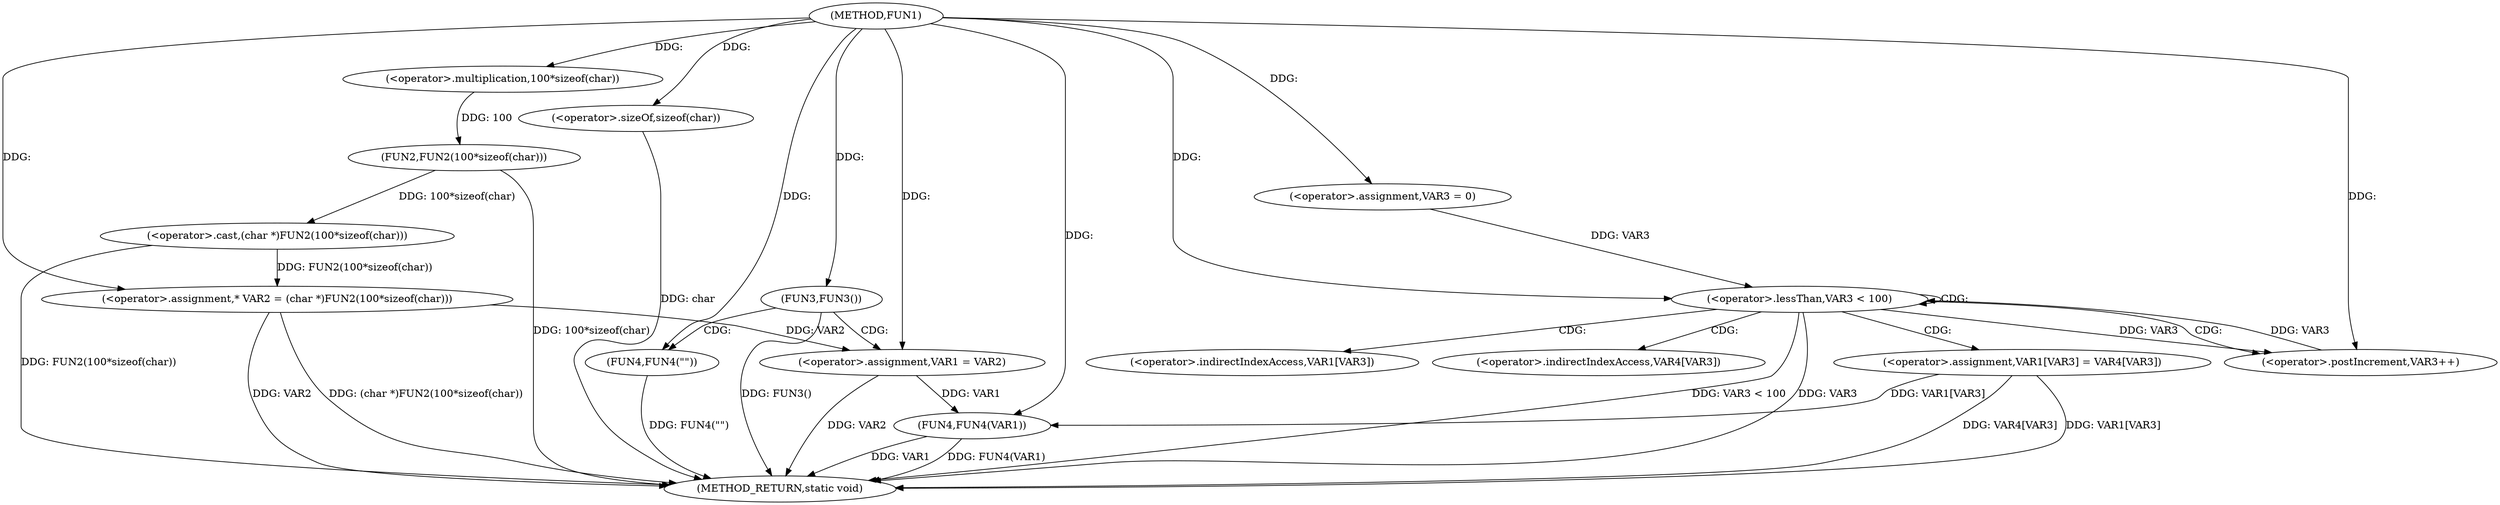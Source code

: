 digraph FUN1 {  
"1000100" [label = "(METHOD,FUN1)" ]
"1000145" [label = "(METHOD_RETURN,static void)" ]
"1000104" [label = "(<operator>.assignment,* VAR2 = (char *)FUN2(100*sizeof(char)))" ]
"1000106" [label = "(<operator>.cast,(char *)FUN2(100*sizeof(char)))" ]
"1000108" [label = "(FUN2,FUN2(100*sizeof(char)))" ]
"1000109" [label = "(<operator>.multiplication,100*sizeof(char))" ]
"1000111" [label = "(<operator>.sizeOf,sizeof(char))" ]
"1000114" [label = "(FUN3,FUN3())" ]
"1000116" [label = "(FUN4,FUN4(\"\"))" ]
"1000120" [label = "(<operator>.assignment,VAR1 = VAR2)" ]
"1000127" [label = "(<operator>.assignment,VAR3 = 0)" ]
"1000130" [label = "(<operator>.lessThan,VAR3 < 100)" ]
"1000133" [label = "(<operator>.postIncrement,VAR3++)" ]
"1000136" [label = "(<operator>.assignment,VAR1[VAR3] = VAR4[VAR3])" ]
"1000143" [label = "(FUN4,FUN4(VAR1))" ]
"1000137" [label = "(<operator>.indirectIndexAccess,VAR1[VAR3])" ]
"1000140" [label = "(<operator>.indirectIndexAccess,VAR4[VAR3])" ]
  "1000130" -> "1000145"  [ label = "DDG: VAR3 < 100"] 
  "1000106" -> "1000145"  [ label = "DDG: FUN2(100*sizeof(char))"] 
  "1000104" -> "1000145"  [ label = "DDG: VAR2"] 
  "1000114" -> "1000145"  [ label = "DDG: FUN3()"] 
  "1000136" -> "1000145"  [ label = "DDG: VAR4[VAR3]"] 
  "1000143" -> "1000145"  [ label = "DDG: VAR1"] 
  "1000130" -> "1000145"  [ label = "DDG: VAR3"] 
  "1000111" -> "1000145"  [ label = "DDG: char"] 
  "1000143" -> "1000145"  [ label = "DDG: FUN4(VAR1)"] 
  "1000120" -> "1000145"  [ label = "DDG: VAR2"] 
  "1000116" -> "1000145"  [ label = "DDG: FUN4(\"\")"] 
  "1000136" -> "1000145"  [ label = "DDG: VAR1[VAR3]"] 
  "1000104" -> "1000145"  [ label = "DDG: (char *)FUN2(100*sizeof(char))"] 
  "1000108" -> "1000145"  [ label = "DDG: 100*sizeof(char)"] 
  "1000106" -> "1000104"  [ label = "DDG: FUN2(100*sizeof(char))"] 
  "1000100" -> "1000104"  [ label = "DDG: "] 
  "1000108" -> "1000106"  [ label = "DDG: 100*sizeof(char)"] 
  "1000109" -> "1000108"  [ label = "DDG: 100"] 
  "1000100" -> "1000109"  [ label = "DDG: "] 
  "1000100" -> "1000111"  [ label = "DDG: "] 
  "1000100" -> "1000114"  [ label = "DDG: "] 
  "1000100" -> "1000116"  [ label = "DDG: "] 
  "1000104" -> "1000120"  [ label = "DDG: VAR2"] 
  "1000100" -> "1000120"  [ label = "DDG: "] 
  "1000100" -> "1000127"  [ label = "DDG: "] 
  "1000133" -> "1000130"  [ label = "DDG: VAR3"] 
  "1000127" -> "1000130"  [ label = "DDG: VAR3"] 
  "1000100" -> "1000130"  [ label = "DDG: "] 
  "1000130" -> "1000133"  [ label = "DDG: VAR3"] 
  "1000100" -> "1000133"  [ label = "DDG: "] 
  "1000120" -> "1000143"  [ label = "DDG: VAR1"] 
  "1000136" -> "1000143"  [ label = "DDG: VAR1[VAR3]"] 
  "1000100" -> "1000143"  [ label = "DDG: "] 
  "1000114" -> "1000116"  [ label = "CDG: "] 
  "1000114" -> "1000120"  [ label = "CDG: "] 
  "1000130" -> "1000137"  [ label = "CDG: "] 
  "1000130" -> "1000130"  [ label = "CDG: "] 
  "1000130" -> "1000133"  [ label = "CDG: "] 
  "1000130" -> "1000136"  [ label = "CDG: "] 
  "1000130" -> "1000140"  [ label = "CDG: "] 
}
